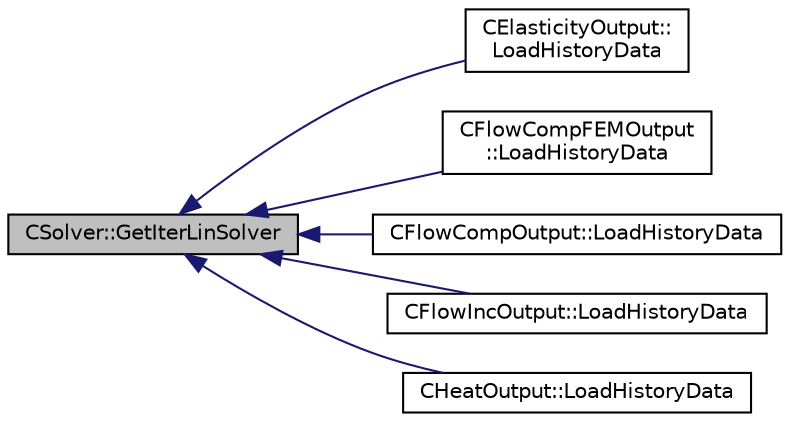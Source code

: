 digraph "CSolver::GetIterLinSolver"
{
  edge [fontname="Helvetica",fontsize="10",labelfontname="Helvetica",labelfontsize="10"];
  node [fontname="Helvetica",fontsize="10",shape=record];
  rankdir="LR";
  Node1560 [label="CSolver::GetIterLinSolver",height=0.2,width=0.4,color="black", fillcolor="grey75", style="filled", fontcolor="black"];
  Node1560 -> Node1561 [dir="back",color="midnightblue",fontsize="10",style="solid",fontname="Helvetica"];
  Node1561 [label="CElasticityOutput::\lLoadHistoryData",height=0.2,width=0.4,color="black", fillcolor="white", style="filled",URL="$class_c_elasticity_output.html#ac3013524b0fb8f257aa9b66fd16d531d",tooltip="Load the history output field values. "];
  Node1560 -> Node1562 [dir="back",color="midnightblue",fontsize="10",style="solid",fontname="Helvetica"];
  Node1562 [label="CFlowCompFEMOutput\l::LoadHistoryData",height=0.2,width=0.4,color="black", fillcolor="white", style="filled",URL="$class_c_flow_comp_f_e_m_output.html#a0a4561b8ab0dffd1052f884062fd9710",tooltip="Load the history output field values. "];
  Node1560 -> Node1563 [dir="back",color="midnightblue",fontsize="10",style="solid",fontname="Helvetica"];
  Node1563 [label="CFlowCompOutput::LoadHistoryData",height=0.2,width=0.4,color="black", fillcolor="white", style="filled",URL="$class_c_flow_comp_output.html#a393cb19a691990ee6e88f844eccc79ed",tooltip="Load the history output field values. "];
  Node1560 -> Node1564 [dir="back",color="midnightblue",fontsize="10",style="solid",fontname="Helvetica"];
  Node1564 [label="CFlowIncOutput::LoadHistoryData",height=0.2,width=0.4,color="black", fillcolor="white", style="filled",URL="$class_c_flow_inc_output.html#a466112efa2e3a89cdd2456701a0480b5",tooltip="Load the history output field values. "];
  Node1560 -> Node1565 [dir="back",color="midnightblue",fontsize="10",style="solid",fontname="Helvetica"];
  Node1565 [label="CHeatOutput::LoadHistoryData",height=0.2,width=0.4,color="black", fillcolor="white", style="filled",URL="$class_c_heat_output.html#afe748d534531acb2983b6b3978e43916",tooltip="Load the history output field values. "];
}
